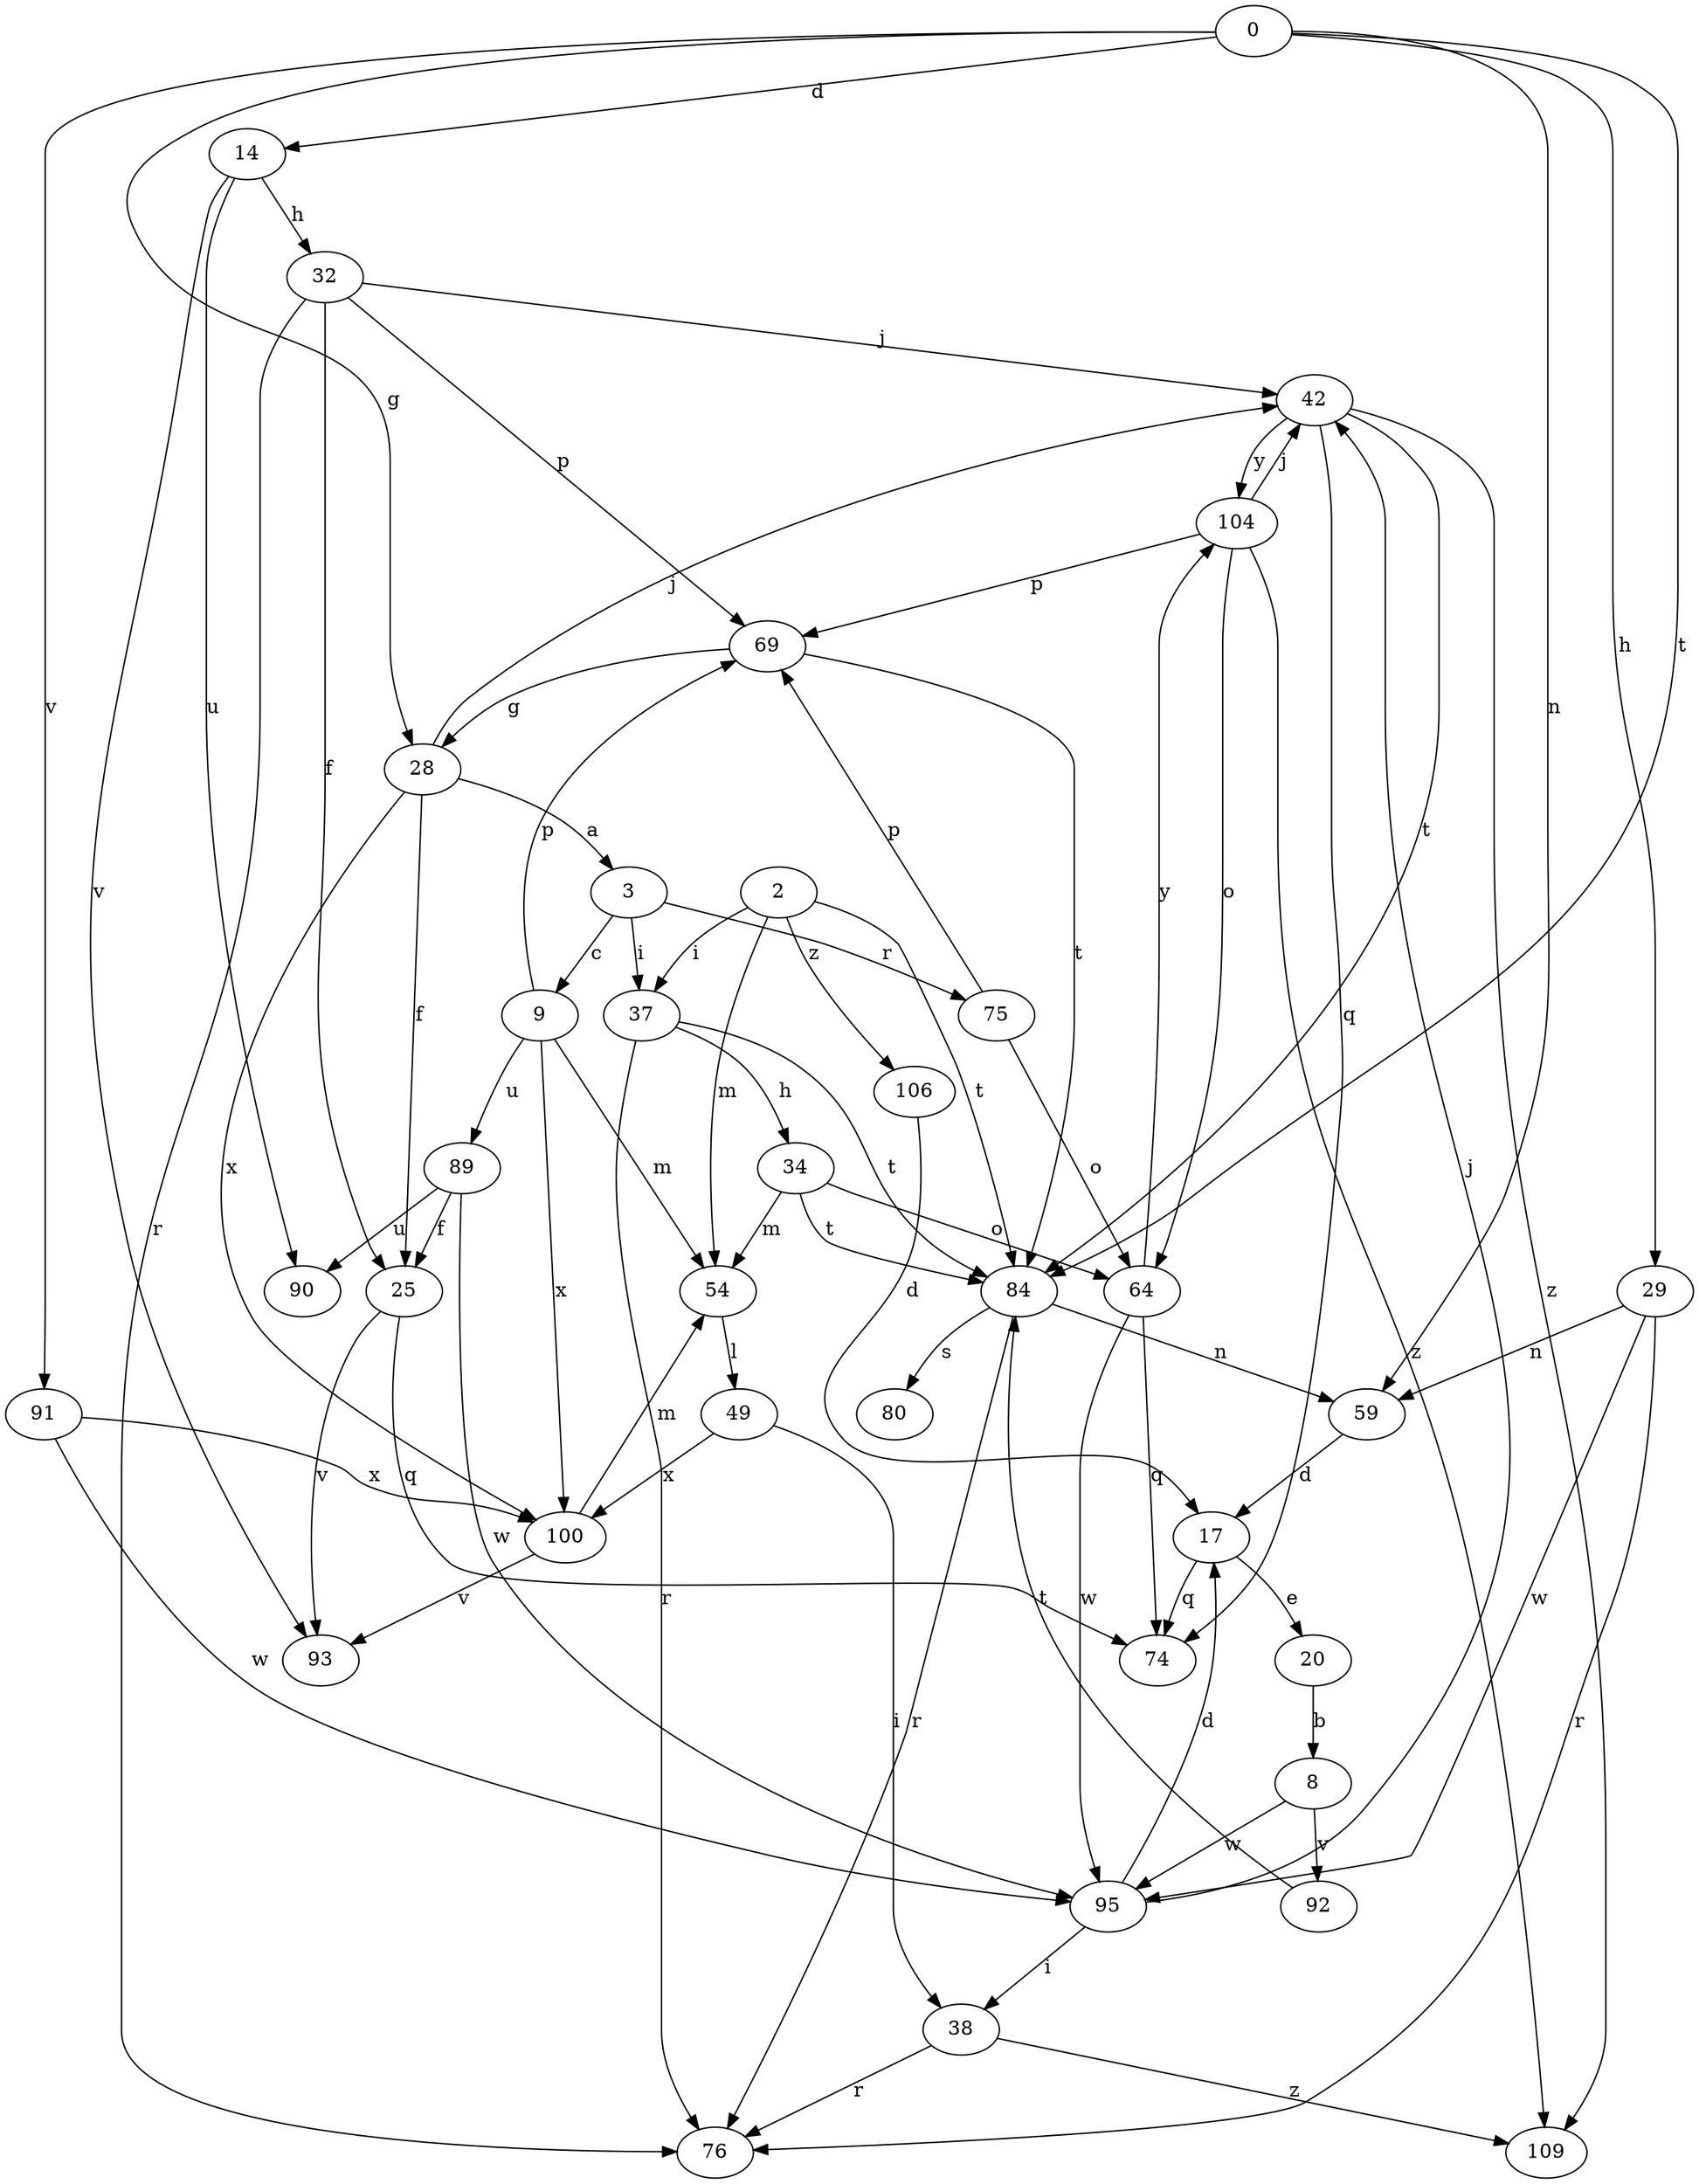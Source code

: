 strict digraph  {
0;
2;
3;
8;
9;
14;
17;
20;
25;
28;
29;
32;
34;
37;
38;
42;
49;
54;
59;
64;
69;
74;
75;
76;
80;
84;
89;
90;
91;
92;
93;
95;
100;
104;
106;
109;
0 -> 14  [label=d];
0 -> 28  [label=g];
0 -> 29  [label=h];
0 -> 59  [label=n];
0 -> 84  [label=t];
0 -> 91  [label=v];
2 -> 37  [label=i];
2 -> 54  [label=m];
2 -> 84  [label=t];
2 -> 106  [label=z];
3 -> 9  [label=c];
3 -> 37  [label=i];
3 -> 75  [label=r];
8 -> 92  [label=v];
8 -> 95  [label=w];
9 -> 54  [label=m];
9 -> 69  [label=p];
9 -> 89  [label=u];
9 -> 100  [label=x];
14 -> 32  [label=h];
14 -> 90  [label=u];
14 -> 93  [label=v];
17 -> 20  [label=e];
17 -> 74  [label=q];
20 -> 8  [label=b];
25 -> 74  [label=q];
25 -> 93  [label=v];
28 -> 3  [label=a];
28 -> 25  [label=f];
28 -> 42  [label=j];
28 -> 100  [label=x];
29 -> 59  [label=n];
29 -> 76  [label=r];
29 -> 95  [label=w];
32 -> 25  [label=f];
32 -> 42  [label=j];
32 -> 69  [label=p];
32 -> 76  [label=r];
34 -> 54  [label=m];
34 -> 64  [label=o];
34 -> 84  [label=t];
37 -> 34  [label=h];
37 -> 76  [label=r];
37 -> 84  [label=t];
38 -> 76  [label=r];
38 -> 109  [label=z];
42 -> 74  [label=q];
42 -> 84  [label=t];
42 -> 104  [label=y];
42 -> 109  [label=z];
49 -> 38  [label=i];
49 -> 100  [label=x];
54 -> 49  [label=l];
59 -> 17  [label=d];
64 -> 74  [label=q];
64 -> 95  [label=w];
64 -> 104  [label=y];
69 -> 28  [label=g];
69 -> 84  [label=t];
75 -> 64  [label=o];
75 -> 69  [label=p];
84 -> 59  [label=n];
84 -> 76  [label=r];
84 -> 80  [label=s];
89 -> 25  [label=f];
89 -> 90  [label=u];
89 -> 95  [label=w];
91 -> 95  [label=w];
91 -> 100  [label=x];
92 -> 84  [label=t];
95 -> 17  [label=d];
95 -> 38  [label=i];
95 -> 42  [label=j];
100 -> 54  [label=m];
100 -> 93  [label=v];
104 -> 42  [label=j];
104 -> 64  [label=o];
104 -> 69  [label=p];
104 -> 109  [label=z];
106 -> 17  [label=d];
}
